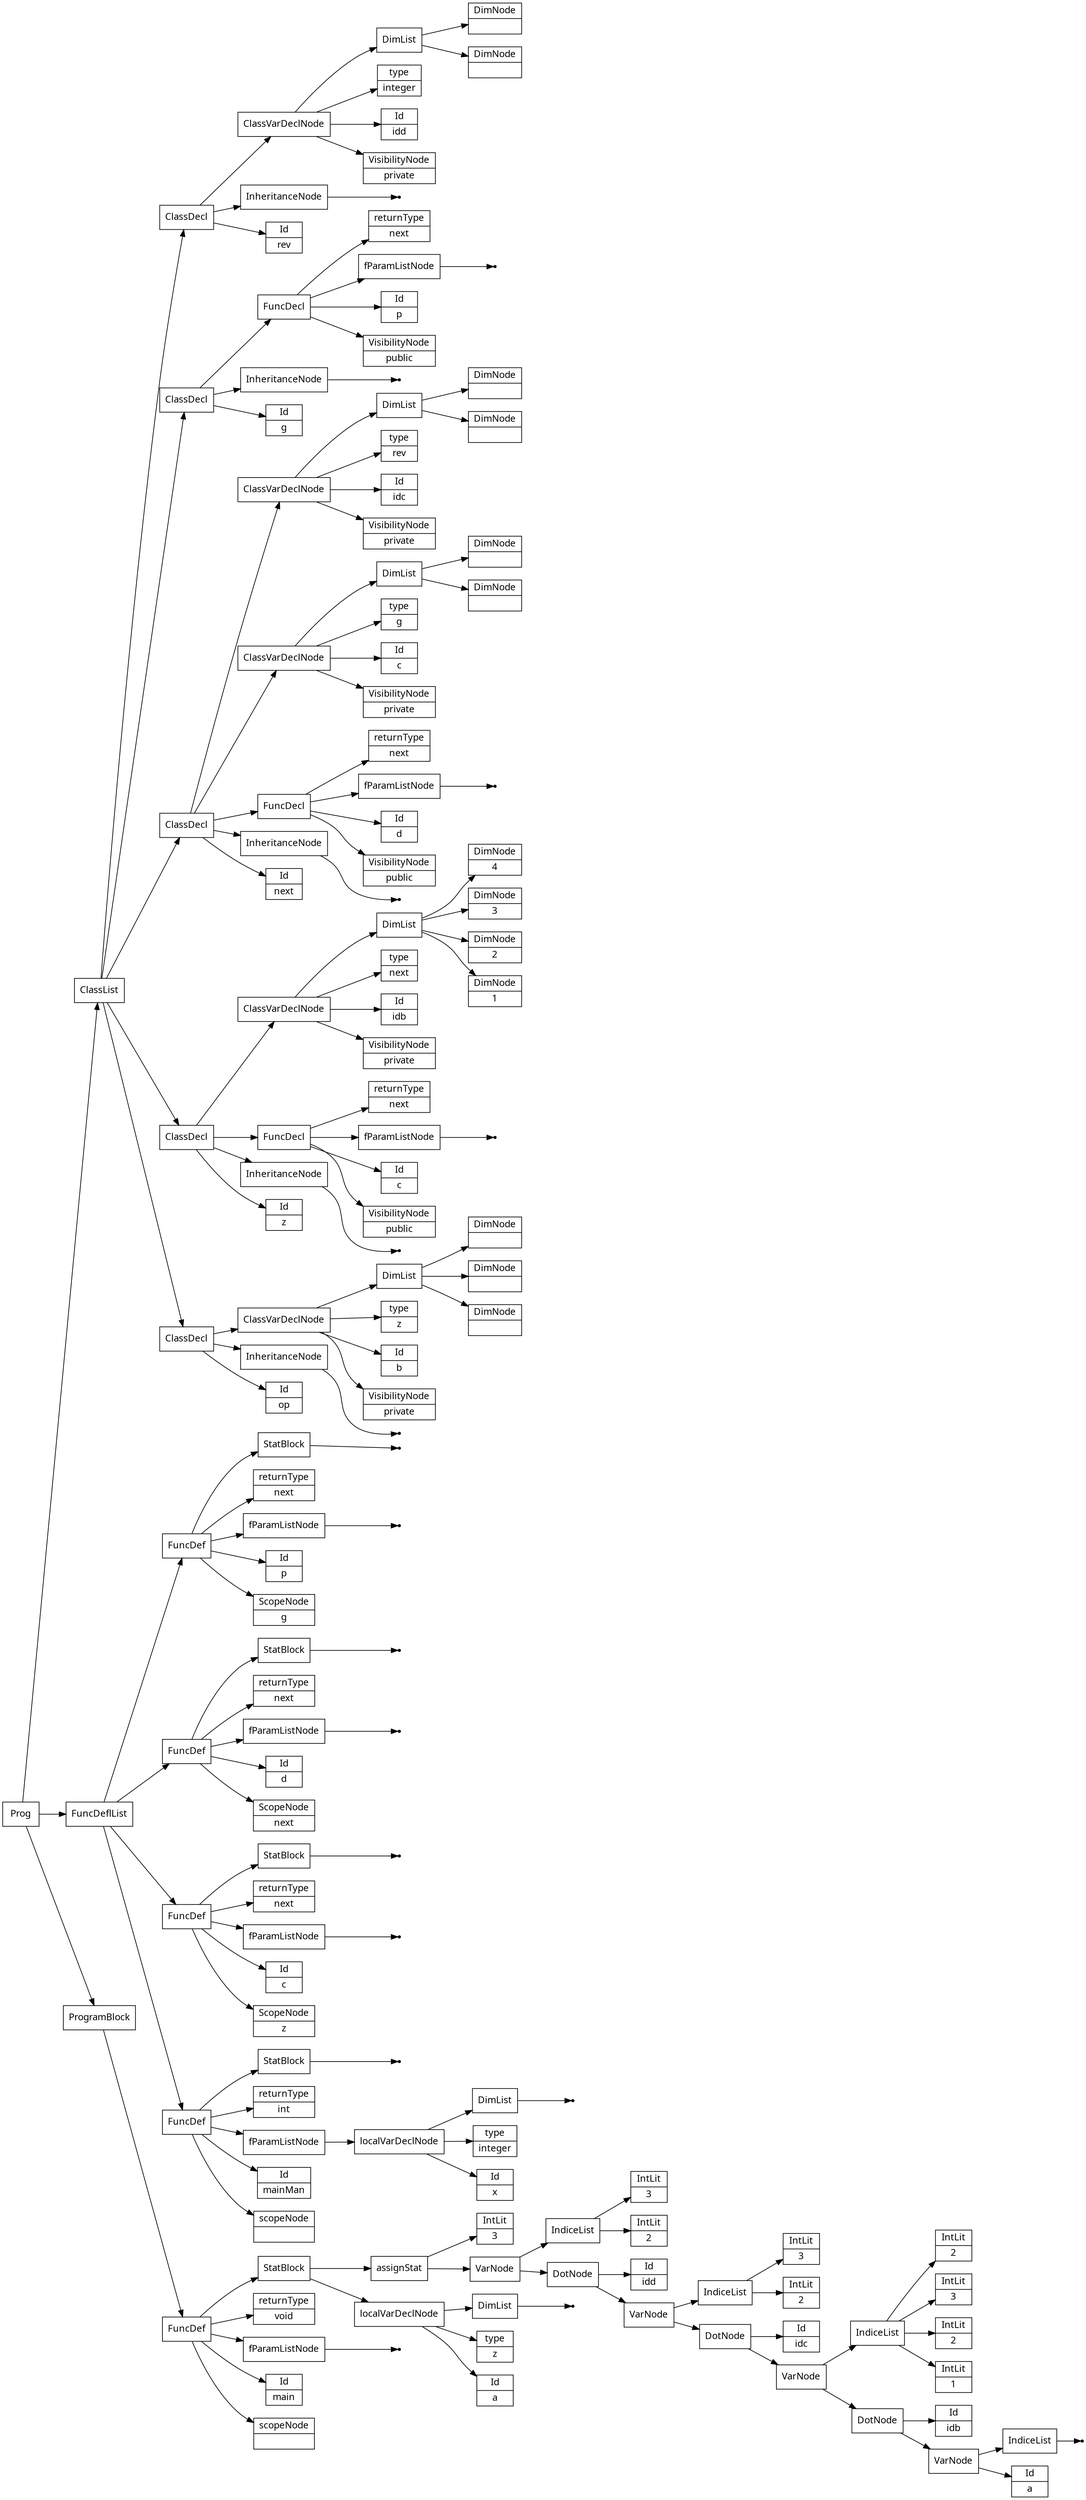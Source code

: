 digraph AST {
node [shape=record];
 node [fontname=Sans];charset="UTF-8" splines=true splines=spline rankdir =LR ordering="out"
1[label="scopeNode| "];
3[label="Id|x"];
4[label="type|integer"];
none6[shape="point"];
7[label="DimList"];
7->none6;
8[label="localVarDeclNode"];
8->7;
8->4;
8->3;
9[label="fParamListNode"];
9->8;
10[label="returnType|int"];
none12[shape="point"];
13[label="StatBlock"];
13->none12;
14[label="FuncDef"];
0[label="Id|mainMan"];
14->13;
14->10;
14->9;
14->0;
14->1;
16[label="scopeNode| "];
none18[shape="point"];
19[label="fParamListNode"];
19->none18;
20[label="returnType|void"];
22[label="Id|a"];
23[label="type|z"];
none25[shape="point"];
26[label="DimList"];
26->none25;
27[label="localVarDeclNode"];
27->26;
27->23;
27->22;
28[label="Id|a"];
none30[shape="point"];
31[label="IndiceList"];
31->none30;
32[label="VarNode"];
32->31;
32->28;
33[label="Id|idb"];
34[label="DotNode"];
34->33;
34->32;
36[label="IntLit|1"];
37[label="IntLit|2"];
38[label="IntLit|3"];
39[label="IntLit|2"];
40[label="IndiceList"];
40->39;
40->38;
40->37;
40->36;
41[label="VarNode"];
41->40;
41->34;
42[label="Id|idc"];
43[label="DotNode"];
43->42;
43->41;
45[label="IntLit|2"];
46[label="IntLit|3"];
47[label="IndiceList"];
47->46;
47->45;
48[label="VarNode"];
48->47;
48->43;
49[label="Id|idd"];
50[label="DotNode"];
50->49;
50->48;
52[label="IntLit|2"];
53[label="IntLit|3"];
54[label="IndiceList"];
54->53;
54->52;
55[label="VarNode"];
55->54;
55->50;
56[label="IntLit|3"];
57[label="assignStat"];
57->56;
57->55;
58[label="StatBlock"];
58->57;
58->27;
59[label="FuncDef"];
15[label="Id|main"];
59->58;
59->20;
59->19;
59->15;
59->16;
60[label="Id|op"];
none62[shape="point"];
63[label="InheritanceNode"];
63->none62;
64[label="VisibilityNode|private"];
65[label="Id|b"];
66[label="type|z"];
68[label="DimNode|"];
69[label="DimNode|"];
70[label="DimNode|"];
71[label="DimList"];
71->70;
71->69;
71->68;
72[label="ClassVarDeclNode"];
72->71;
72->66;
72->65;
72->64;
73[label="ClassDecl"];
73->72;
73->63;
73->60;
74[label="Id|z"];
none76[shape="point"];
77[label="InheritanceNode"];
77->none76;
78[label="VisibilityNode|public"];
79[label="Id|c"];
none81[shape="point"];
82[label="fParamListNode"];
82->none81;
83[label="returnType|next"];
84[label="FuncDecl"];
84->83;
84->82;
84->79;
84->78;
85[label="VisibilityNode|private"];
86[label="Id|idb"];
87[label="type|next"];
89[label="DimNode|1"];
90[label="DimNode|2"];
91[label="DimNode|3"];
92[label="DimNode|4"];
93[label="DimList"];
93->92;
93->91;
93->90;
93->89;
94[label="ClassVarDeclNode"];
94->93;
94->87;
94->86;
94->85;
95[label="ClassDecl"];
95->94;
95->84;
95->77;
95->74;
96[label="Id|next"];
none98[shape="point"];
99[label="InheritanceNode"];
99->none98;
100[label="VisibilityNode|public"];
101[label="Id|d"];
none103[shape="point"];
104[label="fParamListNode"];
104->none103;
105[label="returnType|next"];
106[label="FuncDecl"];
106->105;
106->104;
106->101;
106->100;
107[label="VisibilityNode|private"];
108[label="Id|c"];
109[label="type|g"];
111[label="DimNode|"];
112[label="DimNode|"];
113[label="DimList"];
113->112;
113->111;
114[label="ClassVarDeclNode"];
114->113;
114->109;
114->108;
114->107;
115[label="VisibilityNode|private"];
116[label="Id|idc"];
117[label="type|rev"];
119[label="DimNode|"];
120[label="DimNode|"];
121[label="DimList"];
121->120;
121->119;
122[label="ClassVarDeclNode"];
122->121;
122->117;
122->116;
122->115;
123[label="ClassDecl"];
123->122;
123->114;
123->106;
123->99;
123->96;
125[label="Id|c"];
none127[shape="point"];
128[label="fParamListNode"];
128->none127;
129[label="returnType|next"];
none131[shape="point"];
132[label="StatBlock"];
132->none131;
133[label="FuncDef"];
124[label="ScopeNode|z"];
133->132;
133->129;
133->128;
133->125;
133->124;
135[label="Id|d"];
none137[shape="point"];
138[label="fParamListNode"];
138->none137;
139[label="returnType|next"];
none141[shape="point"];
142[label="StatBlock"];
142->none141;
143[label="FuncDef"];
134[label="ScopeNode|next"];
143->142;
143->139;
143->138;
143->135;
143->134;
144[label="Id|g"];
none146[shape="point"];
147[label="InheritanceNode"];
147->none146;
148[label="VisibilityNode|public"];
149[label="Id|p"];
none151[shape="point"];
152[label="fParamListNode"];
152->none151;
153[label="returnType|next"];
154[label="FuncDecl"];
154->153;
154->152;
154->149;
154->148;
155[label="ClassDecl"];
155->154;
155->147;
155->144;
157[label="Id|p"];
none159[shape="point"];
160[label="fParamListNode"];
160->none159;
161[label="returnType|next"];
none163[shape="point"];
164[label="StatBlock"];
164->none163;
165[label="FuncDef"];
156[label="ScopeNode|g"];
165->164;
165->161;
165->160;
165->157;
165->156;
166[label="Id|rev"];
none168[shape="point"];
169[label="InheritanceNode"];
169->none168;
170[label="VisibilityNode|private"];
171[label="Id|idd"];
172[label="type|integer"];
174[label="DimNode|"];
175[label="DimNode|"];
176[label="DimList"];
176->175;
176->174;
177[label="ClassVarDeclNode"];
177->176;
177->172;
177->171;
177->170;
178[label="ClassDecl"];
178->177;
178->169;
178->166;
179[label="ClassList"];
180[label="FuncDeflList"];
181[label="Prog"];
182[label="ProgramBlock"];
179->178;
180->165;
179->155;
180->143;
180->133;
179->123;
179->95;
179->73;
182->59;
180->14;
181->179;
181->180;
181->182;
}